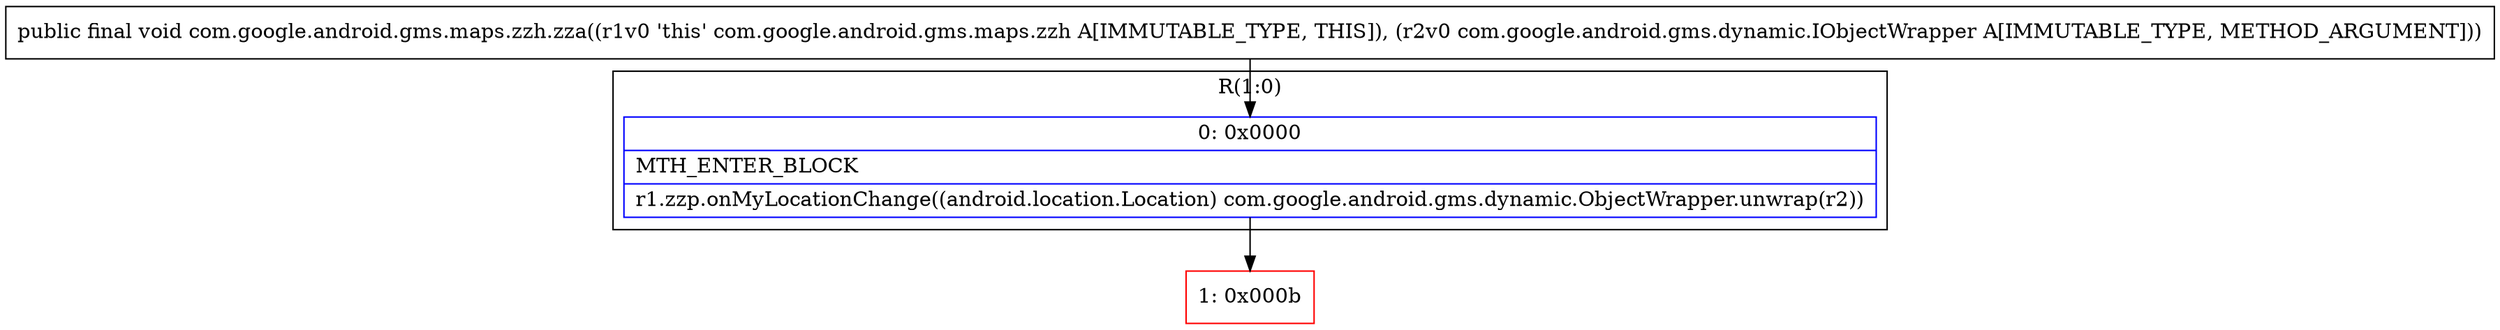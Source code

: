 digraph "CFG forcom.google.android.gms.maps.zzh.zza(Lcom\/google\/android\/gms\/dynamic\/IObjectWrapper;)V" {
subgraph cluster_Region_1593881807 {
label = "R(1:0)";
node [shape=record,color=blue];
Node_0 [shape=record,label="{0\:\ 0x0000|MTH_ENTER_BLOCK\l|r1.zzp.onMyLocationChange((android.location.Location) com.google.android.gms.dynamic.ObjectWrapper.unwrap(r2))\l}"];
}
Node_1 [shape=record,color=red,label="{1\:\ 0x000b}"];
MethodNode[shape=record,label="{public final void com.google.android.gms.maps.zzh.zza((r1v0 'this' com.google.android.gms.maps.zzh A[IMMUTABLE_TYPE, THIS]), (r2v0 com.google.android.gms.dynamic.IObjectWrapper A[IMMUTABLE_TYPE, METHOD_ARGUMENT])) }"];
MethodNode -> Node_0;
Node_0 -> Node_1;
}

